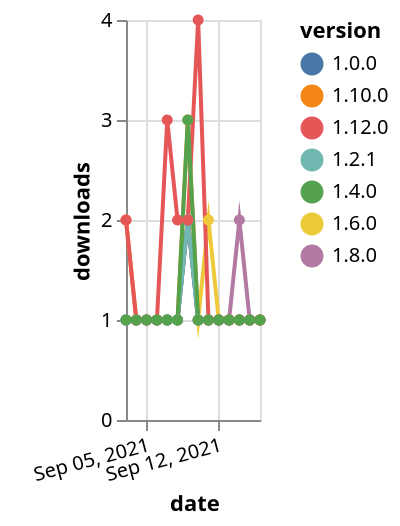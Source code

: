 {"$schema": "https://vega.github.io/schema/vega-lite/v5.json", "description": "A simple bar chart with embedded data.", "data": {"values": [{"date": "2021-09-03", "total": 250, "delta": 1, "version": "1.6.0"}, {"date": "2021-09-04", "total": 251, "delta": 1, "version": "1.6.0"}, {"date": "2021-09-05", "total": 252, "delta": 1, "version": "1.6.0"}, {"date": "2021-09-06", "total": 253, "delta": 1, "version": "1.6.0"}, {"date": "2021-09-07", "total": 254, "delta": 1, "version": "1.6.0"}, {"date": "2021-09-08", "total": 255, "delta": 1, "version": "1.6.0"}, {"date": "2021-09-09", "total": 257, "delta": 2, "version": "1.6.0"}, {"date": "2021-09-10", "total": 258, "delta": 1, "version": "1.6.0"}, {"date": "2021-09-11", "total": 260, "delta": 2, "version": "1.6.0"}, {"date": "2021-09-12", "total": 261, "delta": 1, "version": "1.6.0"}, {"date": "2021-09-13", "total": 262, "delta": 1, "version": "1.6.0"}, {"date": "2021-09-14", "total": 263, "delta": 1, "version": "1.6.0"}, {"date": "2021-09-15", "total": 264, "delta": 1, "version": "1.6.0"}, {"date": "2021-09-16", "total": 265, "delta": 1, "version": "1.6.0"}, {"date": "2021-09-03", "total": 199, "delta": 1, "version": "1.8.0"}, {"date": "2021-09-04", "total": 200, "delta": 1, "version": "1.8.0"}, {"date": "2021-09-05", "total": 201, "delta": 1, "version": "1.8.0"}, {"date": "2021-09-06", "total": 202, "delta": 1, "version": "1.8.0"}, {"date": "2021-09-07", "total": 203, "delta": 1, "version": "1.8.0"}, {"date": "2021-09-08", "total": 204, "delta": 1, "version": "1.8.0"}, {"date": "2021-09-09", "total": 206, "delta": 2, "version": "1.8.0"}, {"date": "2021-09-10", "total": 207, "delta": 1, "version": "1.8.0"}, {"date": "2021-09-11", "total": 208, "delta": 1, "version": "1.8.0"}, {"date": "2021-09-12", "total": 209, "delta": 1, "version": "1.8.0"}, {"date": "2021-09-13", "total": 210, "delta": 1, "version": "1.8.0"}, {"date": "2021-09-14", "total": 212, "delta": 2, "version": "1.8.0"}, {"date": "2021-09-15", "total": 213, "delta": 1, "version": "1.8.0"}, {"date": "2021-09-16", "total": 214, "delta": 1, "version": "1.8.0"}, {"date": "2021-09-03", "total": 209, "delta": 2, "version": "1.10.0"}, {"date": "2021-09-04", "total": 210, "delta": 1, "version": "1.10.0"}, {"date": "2021-09-05", "total": 211, "delta": 1, "version": "1.10.0"}, {"date": "2021-09-06", "total": 212, "delta": 1, "version": "1.10.0"}, {"date": "2021-09-07", "total": 213, "delta": 1, "version": "1.10.0"}, {"date": "2021-09-08", "total": 214, "delta": 1, "version": "1.10.0"}, {"date": "2021-09-09", "total": 217, "delta": 3, "version": "1.10.0"}, {"date": "2021-09-10", "total": 218, "delta": 1, "version": "1.10.0"}, {"date": "2021-09-11", "total": 219, "delta": 1, "version": "1.10.0"}, {"date": "2021-09-12", "total": 220, "delta": 1, "version": "1.10.0"}, {"date": "2021-09-13", "total": 221, "delta": 1, "version": "1.10.0"}, {"date": "2021-09-14", "total": 222, "delta": 1, "version": "1.10.0"}, {"date": "2021-09-15", "total": 223, "delta": 1, "version": "1.10.0"}, {"date": "2021-09-16", "total": 224, "delta": 1, "version": "1.10.0"}, {"date": "2021-09-03", "total": 244, "delta": 1, "version": "1.0.0"}, {"date": "2021-09-04", "total": 245, "delta": 1, "version": "1.0.0"}, {"date": "2021-09-05", "total": 246, "delta": 1, "version": "1.0.0"}, {"date": "2021-09-06", "total": 247, "delta": 1, "version": "1.0.0"}, {"date": "2021-09-07", "total": 248, "delta": 1, "version": "1.0.0"}, {"date": "2021-09-08", "total": 249, "delta": 1, "version": "1.0.0"}, {"date": "2021-09-09", "total": 251, "delta": 2, "version": "1.0.0"}, {"date": "2021-09-10", "total": 252, "delta": 1, "version": "1.0.0"}, {"date": "2021-09-11", "total": 253, "delta": 1, "version": "1.0.0"}, {"date": "2021-09-12", "total": 254, "delta": 1, "version": "1.0.0"}, {"date": "2021-09-13", "total": 255, "delta": 1, "version": "1.0.0"}, {"date": "2021-09-14", "total": 256, "delta": 1, "version": "1.0.0"}, {"date": "2021-09-15", "total": 257, "delta": 1, "version": "1.0.0"}, {"date": "2021-09-16", "total": 258, "delta": 1, "version": "1.0.0"}, {"date": "2021-09-03", "total": 251, "delta": 1, "version": "1.2.1"}, {"date": "2021-09-04", "total": 252, "delta": 1, "version": "1.2.1"}, {"date": "2021-09-05", "total": 253, "delta": 1, "version": "1.2.1"}, {"date": "2021-09-06", "total": 254, "delta": 1, "version": "1.2.1"}, {"date": "2021-09-07", "total": 255, "delta": 1, "version": "1.2.1"}, {"date": "2021-09-08", "total": 256, "delta": 1, "version": "1.2.1"}, {"date": "2021-09-09", "total": 258, "delta": 2, "version": "1.2.1"}, {"date": "2021-09-10", "total": 259, "delta": 1, "version": "1.2.1"}, {"date": "2021-09-11", "total": 260, "delta": 1, "version": "1.2.1"}, {"date": "2021-09-12", "total": 261, "delta": 1, "version": "1.2.1"}, {"date": "2021-09-13", "total": 262, "delta": 1, "version": "1.2.1"}, {"date": "2021-09-14", "total": 263, "delta": 1, "version": "1.2.1"}, {"date": "2021-09-15", "total": 264, "delta": 1, "version": "1.2.1"}, {"date": "2021-09-16", "total": 265, "delta": 1, "version": "1.2.1"}, {"date": "2021-09-03", "total": 135, "delta": 2, "version": "1.12.0"}, {"date": "2021-09-04", "total": 136, "delta": 1, "version": "1.12.0"}, {"date": "2021-09-05", "total": 137, "delta": 1, "version": "1.12.0"}, {"date": "2021-09-06", "total": 138, "delta": 1, "version": "1.12.0"}, {"date": "2021-09-07", "total": 141, "delta": 3, "version": "1.12.0"}, {"date": "2021-09-08", "total": 143, "delta": 2, "version": "1.12.0"}, {"date": "2021-09-09", "total": 145, "delta": 2, "version": "1.12.0"}, {"date": "2021-09-10", "total": 149, "delta": 4, "version": "1.12.0"}, {"date": "2021-09-11", "total": 150, "delta": 1, "version": "1.12.0"}, {"date": "2021-09-12", "total": 151, "delta": 1, "version": "1.12.0"}, {"date": "2021-09-13", "total": 152, "delta": 1, "version": "1.12.0"}, {"date": "2021-09-14", "total": 153, "delta": 1, "version": "1.12.0"}, {"date": "2021-09-15", "total": 154, "delta": 1, "version": "1.12.0"}, {"date": "2021-09-16", "total": 155, "delta": 1, "version": "1.12.0"}, {"date": "2021-09-03", "total": 440, "delta": 1, "version": "1.4.0"}, {"date": "2021-09-04", "total": 441, "delta": 1, "version": "1.4.0"}, {"date": "2021-09-05", "total": 442, "delta": 1, "version": "1.4.0"}, {"date": "2021-09-06", "total": 443, "delta": 1, "version": "1.4.0"}, {"date": "2021-09-07", "total": 444, "delta": 1, "version": "1.4.0"}, {"date": "2021-09-08", "total": 445, "delta": 1, "version": "1.4.0"}, {"date": "2021-09-09", "total": 448, "delta": 3, "version": "1.4.0"}, {"date": "2021-09-10", "total": 449, "delta": 1, "version": "1.4.0"}, {"date": "2021-09-11", "total": 450, "delta": 1, "version": "1.4.0"}, {"date": "2021-09-12", "total": 451, "delta": 1, "version": "1.4.0"}, {"date": "2021-09-13", "total": 452, "delta": 1, "version": "1.4.0"}, {"date": "2021-09-14", "total": 453, "delta": 1, "version": "1.4.0"}, {"date": "2021-09-15", "total": 454, "delta": 1, "version": "1.4.0"}, {"date": "2021-09-16", "total": 455, "delta": 1, "version": "1.4.0"}]}, "width": "container", "mark": {"type": "line", "point": {"filled": true}}, "encoding": {"x": {"field": "date", "type": "temporal", "timeUnit": "yearmonthdate", "title": "date", "axis": {"labelAngle": -15}}, "y": {"field": "delta", "type": "quantitative", "title": "downloads"}, "color": {"field": "version", "type": "nominal"}, "tooltip": {"field": "delta"}}}